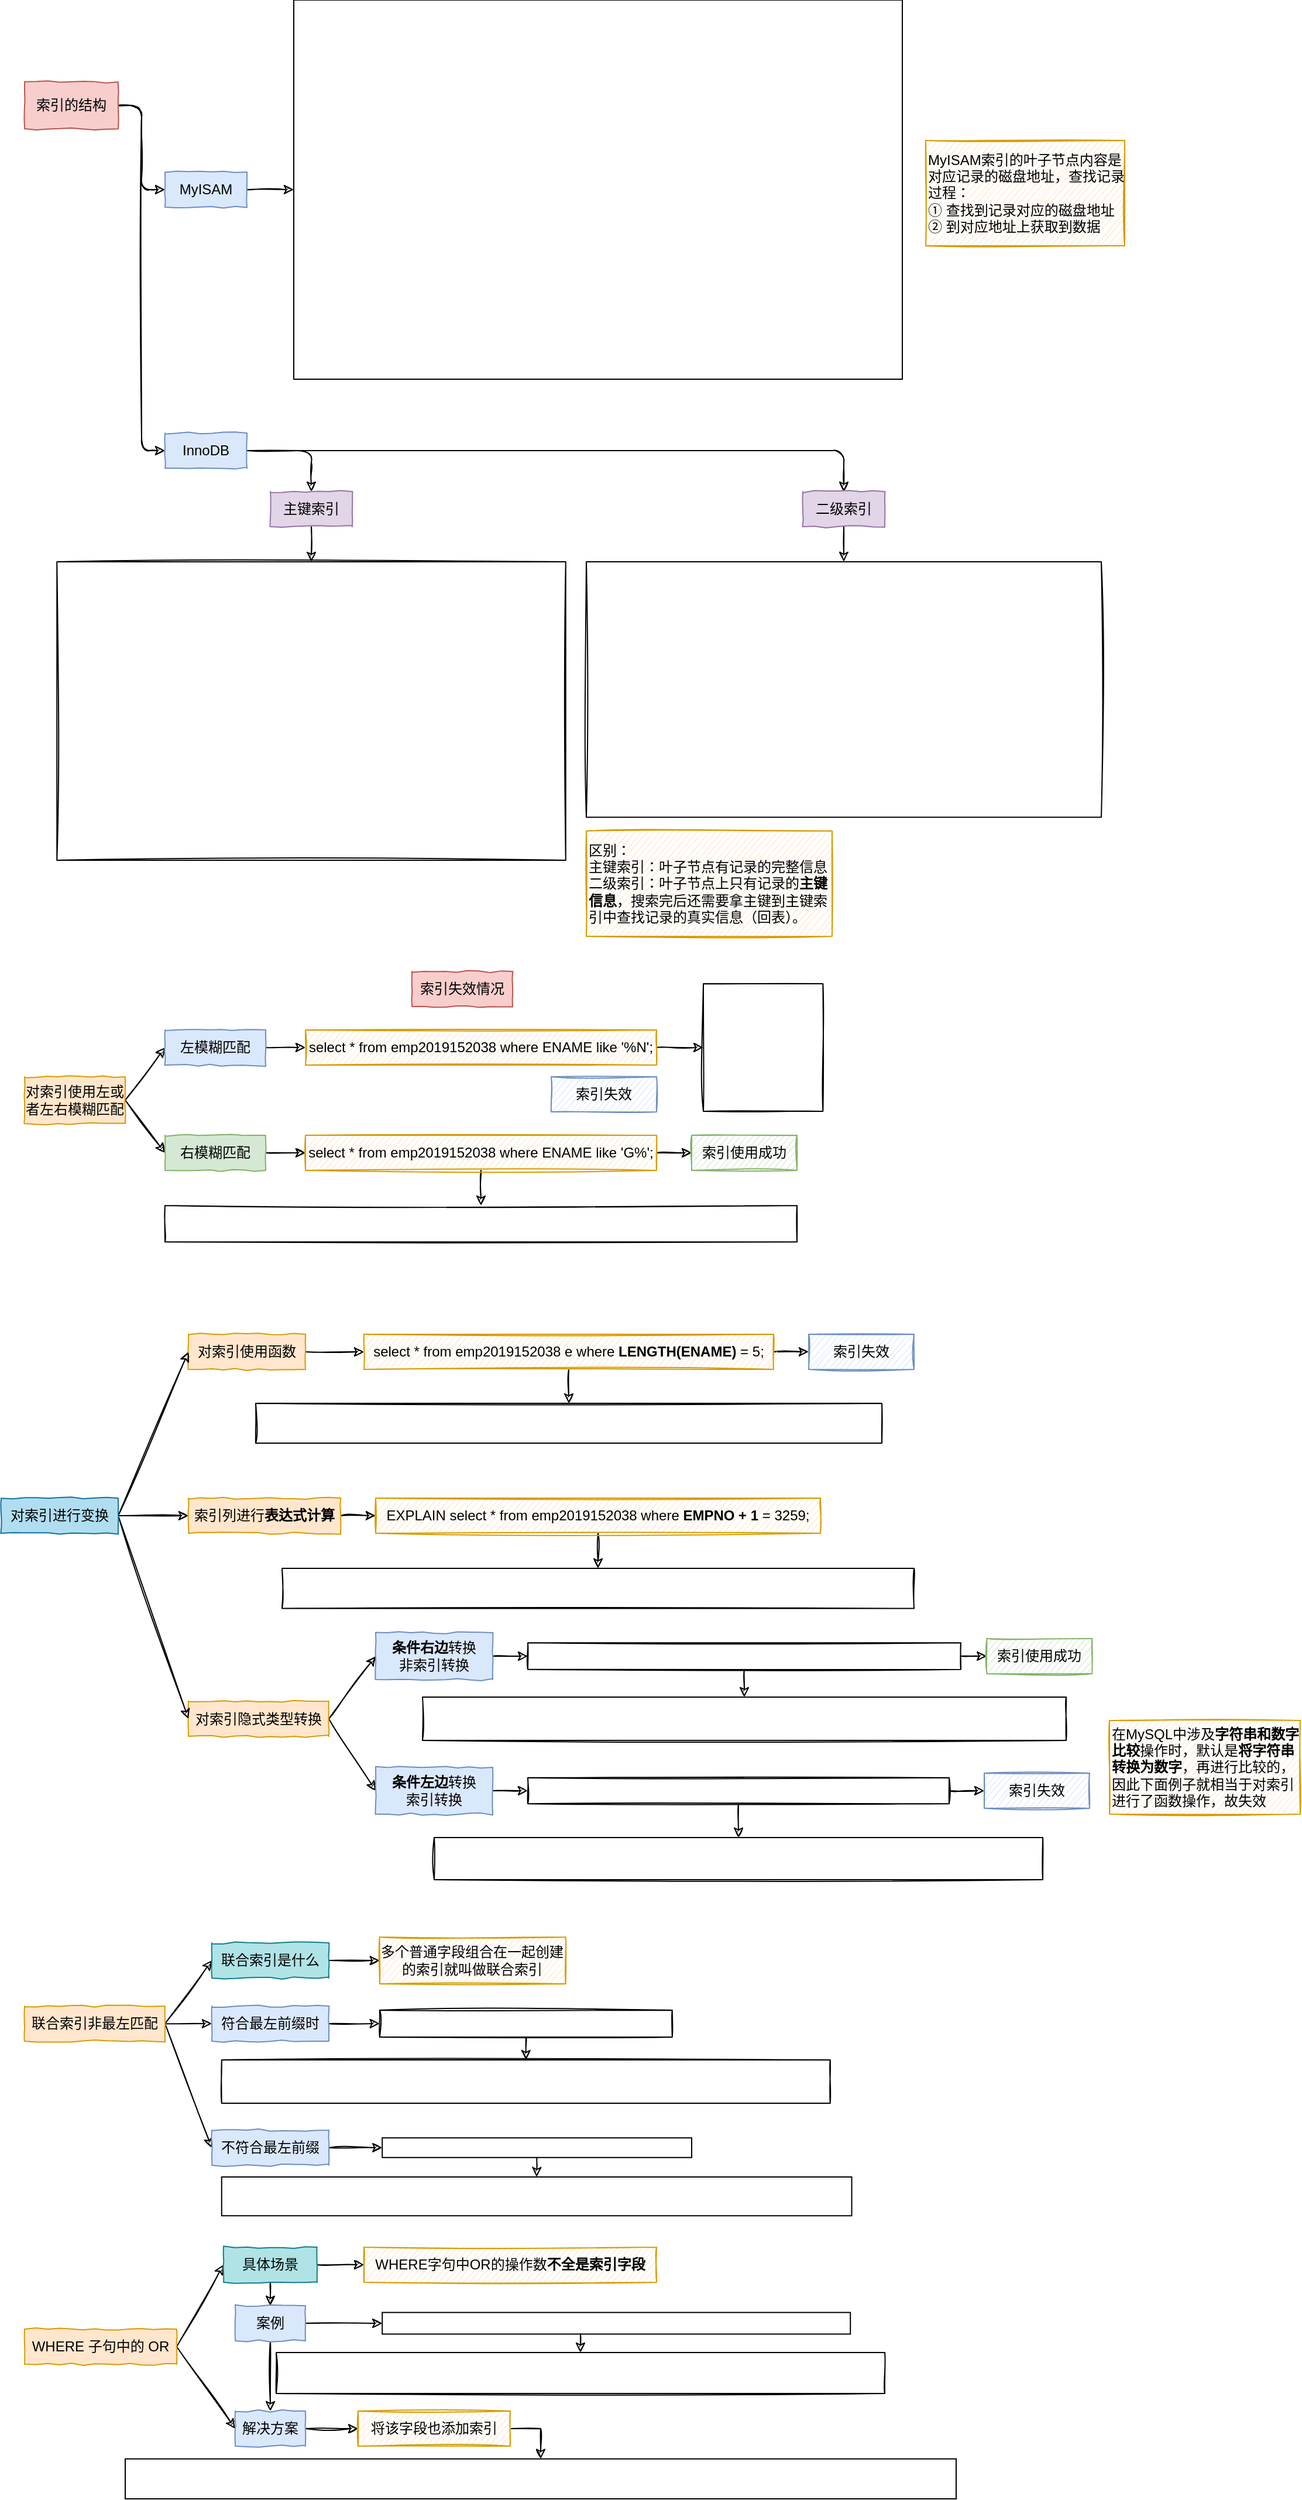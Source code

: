 <mxfile>
    <diagram id="fYTJthxKdRQB13FNtHWM" name="第 1 页">
        <mxGraphModel dx="968" dy="558" grid="1" gridSize="10" guides="1" tooltips="1" connect="1" arrows="1" fold="1" page="1" pageScale="1" pageWidth="827" pageHeight="1169" math="0" shadow="0">
            <root>
                <mxCell id="0"/>
                <mxCell id="1" parent="0"/>
                <mxCell id="6" style="edgeStyle=orthogonalEdgeStyle;html=1;exitX=1;exitY=0.5;exitDx=0;exitDy=0;entryX=0;entryY=0.5;entryDx=0;entryDy=0;sketch=1;" edge="1" parent="1" source="2" target="3">
                    <mxGeometry relative="1" as="geometry"/>
                </mxCell>
                <mxCell id="10" style="edgeStyle=orthogonalEdgeStyle;sketch=1;html=1;exitX=1;exitY=0.5;exitDx=0;exitDy=0;entryX=0;entryY=0.5;entryDx=0;entryDy=0;" edge="1" parent="1" source="2" target="9">
                    <mxGeometry relative="1" as="geometry"/>
                </mxCell>
                <mxCell id="2" value="索引的结构" style="rounded=0;whiteSpace=wrap;html=1;fillColor=#f8cecc;strokeColor=#b85450;comic=1;" vertex="1" parent="1">
                    <mxGeometry x="40" y="80" width="80" height="40" as="geometry"/>
                </mxCell>
                <mxCell id="7" style="edgeStyle=none;sketch=1;html=1;exitX=1;exitY=0.5;exitDx=0;exitDy=0;entryX=0;entryY=0.5;entryDx=0;entryDy=0;" edge="1" parent="1" source="3" target="5">
                    <mxGeometry relative="1" as="geometry"/>
                </mxCell>
                <mxCell id="3" value="MyISAM" style="rounded=0;whiteSpace=wrap;html=1;fillColor=#dae8fc;strokeColor=#6c8ebf;comic=1;" vertex="1" parent="1">
                    <mxGeometry x="160" y="157" width="70" height="30" as="geometry"/>
                </mxCell>
                <mxCell id="5" value="" style="shape=image;imageAspect=0;aspect=fixed;verticalLabelPosition=bottom;verticalAlign=top;comic=1;image=https://codereaper-image-bed.oss-cn-shenzhen.aliyuncs.com/img/f287701eba9bf6f32a2d09b013bb451b.png;imageBorder=default;" vertex="1" parent="1">
                    <mxGeometry x="270" y="10" width="520" height="324" as="geometry"/>
                </mxCell>
                <mxCell id="12" style="edgeStyle=orthogonalEdgeStyle;sketch=1;html=1;exitX=1;exitY=0.5;exitDx=0;exitDy=0;entryX=0.5;entryY=0;entryDx=0;entryDy=0;" edge="1" parent="1" source="9" target="11">
                    <mxGeometry relative="1" as="geometry"/>
                </mxCell>
                <mxCell id="16" style="edgeStyle=orthogonalEdgeStyle;sketch=1;html=1;exitX=1;exitY=0.5;exitDx=0;exitDy=0;entryX=0.5;entryY=0;entryDx=0;entryDy=0;" edge="1" parent="1" source="9" target="15">
                    <mxGeometry relative="1" as="geometry"/>
                </mxCell>
                <mxCell id="9" value="InnoDB" style="rounded=0;whiteSpace=wrap;html=1;fillColor=#dae8fc;strokeColor=#6c8ebf;comic=1;" vertex="1" parent="1">
                    <mxGeometry x="160" y="380" width="70" height="30" as="geometry"/>
                </mxCell>
                <mxCell id="14" style="edgeStyle=orthogonalEdgeStyle;sketch=1;html=1;exitX=0.5;exitY=1;exitDx=0;exitDy=0;entryX=0.5;entryY=0;entryDx=0;entryDy=0;" edge="1" parent="1" source="11" target="13">
                    <mxGeometry relative="1" as="geometry"/>
                </mxCell>
                <mxCell id="11" value="主键索引" style="rounded=0;whiteSpace=wrap;html=1;fillColor=#e1d5e7;strokeColor=#9673a6;comic=1;" vertex="1" parent="1">
                    <mxGeometry x="250" y="430" width="70" height="30" as="geometry"/>
                </mxCell>
                <mxCell id="13" value="" style="shape=image;imageAspect=0;aspect=fixed;verticalLabelPosition=bottom;verticalAlign=top;comic=1;image=https://codereaper-image-bed.oss-cn-shenzhen.aliyuncs.com/img/image-20220818214742130.png;imageBorder=default;sketch=1;" vertex="1" parent="1">
                    <mxGeometry x="67.63" y="490" width="434.75" height="255" as="geometry"/>
                </mxCell>
                <mxCell id="18" style="edgeStyle=orthogonalEdgeStyle;sketch=1;html=1;exitX=0.5;exitY=1;exitDx=0;exitDy=0;entryX=0.5;entryY=0;entryDx=0;entryDy=0;" edge="1" parent="1" source="15" target="17">
                    <mxGeometry relative="1" as="geometry"/>
                </mxCell>
                <mxCell id="15" value="二级索引" style="rounded=0;whiteSpace=wrap;html=1;fillColor=#e1d5e7;strokeColor=#9673a6;comic=1;" vertex="1" parent="1">
                    <mxGeometry x="705" y="430" width="70" height="30" as="geometry"/>
                </mxCell>
                <mxCell id="17" value="" style="shape=image;imageAspect=0;aspect=fixed;verticalLabelPosition=bottom;verticalAlign=top;comic=1;sketch=1;image=https://codereaper-image-bed.oss-cn-shenzhen.aliyuncs.com/img/image-20220818214853692.png;imageBorder=default;" vertex="1" parent="1">
                    <mxGeometry x="520" y="490.0" width="440" height="218.31" as="geometry"/>
                </mxCell>
                <mxCell id="19" value="MyISAM索引的叶子节点内容是对应记录的磁盘地址，查找记录过程：&lt;br&gt;① 查找到记录对应的磁盘地址&lt;br&gt;② 到对应地址上获取到数据" style="rounded=0;whiteSpace=wrap;html=1;fillColor=#ffe6cc;strokeColor=#d79b00;comic=1;align=left;sketch=1;" vertex="1" parent="1">
                    <mxGeometry x="810" y="130" width="170" height="90" as="geometry"/>
                </mxCell>
                <mxCell id="20" value="区别：&lt;br&gt;主键索引：叶子节点有记录的完整信息&lt;br&gt;二级索引：叶子节点上只有记录的&lt;b&gt;主键信息&lt;/b&gt;，搜索完后还需要拿主键到主键索引中查找记录的真实信息（回表）。" style="rounded=0;whiteSpace=wrap;html=1;fillColor=#ffe6cc;strokeColor=#d79b00;comic=1;align=left;sketch=1;" vertex="1" parent="1">
                    <mxGeometry x="520" y="720" width="210" height="90" as="geometry"/>
                </mxCell>
                <mxCell id="21" value="索引失效情况" style="rounded=0;whiteSpace=wrap;html=1;fillColor=#f8cecc;strokeColor=#b85450;comic=1;" vertex="1" parent="1">
                    <mxGeometry x="371" y="840" width="86" height="30" as="geometry"/>
                </mxCell>
                <mxCell id="24" style="sketch=1;html=1;exitX=1;exitY=0.5;exitDx=0;exitDy=0;entryX=0;entryY=0.5;entryDx=0;entryDy=0;" edge="1" parent="1" source="22" target="23">
                    <mxGeometry relative="1" as="geometry"/>
                </mxCell>
                <mxCell id="31" style="edgeStyle=none;sketch=1;html=1;exitX=1;exitY=0.5;exitDx=0;exitDy=0;entryX=0;entryY=0.5;entryDx=0;entryDy=0;" edge="1" parent="1" source="22" target="30">
                    <mxGeometry relative="1" as="geometry"/>
                </mxCell>
                <mxCell id="22" value="对索引使用左或者左右模糊匹配" style="rounded=0;whiteSpace=wrap;html=1;fillColor=#ffe6cc;strokeColor=#d79b00;comic=1;" vertex="1" parent="1">
                    <mxGeometry x="40" y="930" width="86" height="40" as="geometry"/>
                </mxCell>
                <mxCell id="26" style="edgeStyle=none;sketch=1;html=1;exitX=1;exitY=0.5;exitDx=0;exitDy=0;entryX=0;entryY=0.5;entryDx=0;entryDy=0;" edge="1" parent="1" source="23" target="25">
                    <mxGeometry relative="1" as="geometry"/>
                </mxCell>
                <mxCell id="23" value="左模糊匹配" style="rounded=0;whiteSpace=wrap;html=1;fillColor=#dae8fc;strokeColor=#6c8ebf;comic=1;" vertex="1" parent="1">
                    <mxGeometry x="160" y="890" width="86" height="30" as="geometry"/>
                </mxCell>
                <mxCell id="28" style="edgeStyle=none;sketch=1;html=1;exitX=1;exitY=0.5;exitDx=0;exitDy=0;entryX=0;entryY=0.5;entryDx=0;entryDy=0;" edge="1" parent="1" source="25" target="27">
                    <mxGeometry relative="1" as="geometry"/>
                </mxCell>
                <mxCell id="25" value="select * from emp2019152038 where ENAME like '%N';" style="rounded=0;whiteSpace=wrap;html=1;fillColor=#ffe6cc;strokeColor=#d79b00;comic=1;sketch=1;" vertex="1" parent="1">
                    <mxGeometry x="280" y="890" width="300" height="30" as="geometry"/>
                </mxCell>
                <mxCell id="27" value="" style="shape=image;imageAspect=0;aspect=fixed;verticalLabelPosition=bottom;verticalAlign=top;comic=1;sketch=1;image=https://codereaper-image-bed.oss-cn-shenzhen.aliyuncs.com/img/image-20220819001654298.png;imageBorder=default;" vertex="1" parent="1">
                    <mxGeometry x="620" y="850.5" width="102.16" height="109" as="geometry"/>
                </mxCell>
                <mxCell id="29" value="索引失效" style="rounded=0;whiteSpace=wrap;html=1;fillColor=#dae8fc;strokeColor=#6c8ebf;comic=1;sketch=1;" vertex="1" parent="1">
                    <mxGeometry x="490" y="930" width="90" height="30" as="geometry"/>
                </mxCell>
                <mxCell id="33" style="edgeStyle=none;sketch=1;html=1;exitX=1;exitY=0.5;exitDx=0;exitDy=0;entryX=0;entryY=0.5;entryDx=0;entryDy=0;" edge="1" parent="1" source="30" target="32">
                    <mxGeometry relative="1" as="geometry"/>
                </mxCell>
                <mxCell id="30" value="右模糊匹配" style="rounded=0;whiteSpace=wrap;html=1;fillColor=#d5e8d4;strokeColor=#82b366;comic=1;" vertex="1" parent="1">
                    <mxGeometry x="160" y="980" width="86" height="30" as="geometry"/>
                </mxCell>
                <mxCell id="35" style="edgeStyle=none;sketch=1;html=1;exitX=0.5;exitY=1;exitDx=0;exitDy=0;entryX=0.5;entryY=0;entryDx=0;entryDy=0;" edge="1" parent="1" source="32" target="45">
                    <mxGeometry relative="1" as="geometry">
                        <mxPoint x="430" y="1040" as="targetPoint"/>
                    </mxGeometry>
                </mxCell>
                <mxCell id="38" style="edgeStyle=none;sketch=1;html=1;exitX=1;exitY=0.5;exitDx=0;exitDy=0;entryX=0;entryY=0.5;entryDx=0;entryDy=0;" edge="1" parent="1" source="32" target="37">
                    <mxGeometry relative="1" as="geometry"/>
                </mxCell>
                <mxCell id="32" value="select * from emp2019152038 where ENAME like 'G%';" style="rounded=0;whiteSpace=wrap;html=1;fillColor=#ffe6cc;strokeColor=#d79b00;comic=1;sketch=1;" vertex="1" parent="1">
                    <mxGeometry x="280" y="980" width="300" height="30" as="geometry"/>
                </mxCell>
                <mxCell id="37" value="索引使用成功" style="rounded=0;whiteSpace=wrap;html=1;fillColor=#d5e8d4;strokeColor=#82b366;comic=1;sketch=1;" vertex="1" parent="1">
                    <mxGeometry x="610" y="980" width="90" height="30" as="geometry"/>
                </mxCell>
                <mxCell id="41" style="edgeStyle=none;sketch=1;html=1;exitX=1;exitY=0.5;exitDx=0;exitDy=0;entryX=0;entryY=0.5;entryDx=0;entryDy=0;" edge="1" parent="1" source="39" target="40">
                    <mxGeometry relative="1" as="geometry"/>
                </mxCell>
                <mxCell id="39" value="对索引使用函数" style="rounded=0;whiteSpace=wrap;html=1;fillColor=#ffe6cc;strokeColor=#d79b00;comic=1;" vertex="1" parent="1">
                    <mxGeometry x="180" y="1150" width="100" height="30" as="geometry"/>
                </mxCell>
                <mxCell id="43" style="edgeStyle=none;sketch=1;html=1;exitX=0.5;exitY=1;exitDx=0;exitDy=0;entryX=0.5;entryY=0;entryDx=0;entryDy=0;" edge="1" parent="1" source="40" target="42">
                    <mxGeometry relative="1" as="geometry"/>
                </mxCell>
                <mxCell id="47" style="edgeStyle=none;sketch=1;html=1;exitX=1;exitY=0.5;exitDx=0;exitDy=0;entryX=0;entryY=0.5;entryDx=0;entryDy=0;" edge="1" parent="1" source="40" target="46">
                    <mxGeometry relative="1" as="geometry"/>
                </mxCell>
                <mxCell id="40" value="select * from emp2019152038 e where &lt;b&gt;LENGTH(ENAME)&lt;/b&gt; = 5;" style="rounded=0;whiteSpace=wrap;html=1;fillColor=#ffe6cc;strokeColor=#d79b00;comic=1;sketch=1;" vertex="1" parent="1">
                    <mxGeometry x="330" y="1150" width="350" height="30" as="geometry"/>
                </mxCell>
                <mxCell id="42" value="" style="shape=image;imageAspect=0;aspect=fixed;verticalLabelPosition=bottom;verticalAlign=top;comic=0;sketch=1;strokeColor=default;fillColor=none;gradientColor=none;image=https://codereaper-image-bed.oss-cn-shenzhen.aliyuncs.com/img/image-20220819002644404.png;imageBorder=default;" vertex="1" parent="1">
                    <mxGeometry x="237.5" y="1209.05" width="535" height="33.95" as="geometry"/>
                </mxCell>
                <mxCell id="45" value="" style="shape=image;imageAspect=0;aspect=fixed;verticalLabelPosition=bottom;verticalAlign=top;comic=0;sketch=1;strokeColor=default;fillColor=none;gradientColor=none;image=https://codereaper-image-bed.oss-cn-shenzhen.aliyuncs.com/img/image-20220819002809718.png;imageBorder=default;" vertex="1" parent="1">
                    <mxGeometry x="160" y="1040" width="540" height="31.15" as="geometry"/>
                </mxCell>
                <mxCell id="46" value="索引失效" style="rounded=0;whiteSpace=wrap;html=1;fillColor=#dae8fc;strokeColor=#6c8ebf;comic=1;sketch=1;" vertex="1" parent="1">
                    <mxGeometry x="710" y="1150" width="90" height="30" as="geometry"/>
                </mxCell>
                <mxCell id="50" style="edgeStyle=none;sketch=1;html=1;exitX=1;exitY=0.5;exitDx=0;exitDy=0;entryX=0;entryY=0.5;entryDx=0;entryDy=0;" edge="1" parent="1" source="48" target="49">
                    <mxGeometry relative="1" as="geometry"/>
                </mxCell>
                <mxCell id="48" value="索引列进行&lt;b&gt;表达式计算&lt;/b&gt;" style="rounded=0;whiteSpace=wrap;html=1;fillColor=#ffe6cc;strokeColor=#d79b00;comic=1;" vertex="1" parent="1">
                    <mxGeometry x="180" y="1290" width="130" height="30" as="geometry"/>
                </mxCell>
                <mxCell id="52" style="edgeStyle=none;sketch=1;html=1;exitX=0.5;exitY=1;exitDx=0;exitDy=0;entryX=0.5;entryY=0;entryDx=0;entryDy=0;" edge="1" parent="1" source="49" target="51">
                    <mxGeometry relative="1" as="geometry"/>
                </mxCell>
                <mxCell id="49" value="EXPLAIN select * from emp2019152038 where &lt;b&gt;EMPNO + 1&lt;/b&gt; = 3259;" style="rounded=0;whiteSpace=wrap;html=1;fillColor=#ffe6cc;strokeColor=#d79b00;comic=1;sketch=1;" vertex="1" parent="1">
                    <mxGeometry x="340" y="1290" width="380" height="30" as="geometry"/>
                </mxCell>
                <mxCell id="51" value="" style="shape=image;imageAspect=0;aspect=fixed;verticalLabelPosition=bottom;verticalAlign=top;comic=0;sketch=1;strokeColor=default;fillColor=none;gradientColor=none;image=https://codereaper-image-bed.oss-cn-shenzhen.aliyuncs.com/img/image-20220819003230983.png;imageBorder=default;" vertex="1" parent="1">
                    <mxGeometry x="260" y="1350" width="540" height="34.27" as="geometry"/>
                </mxCell>
                <mxCell id="55" style="edgeStyle=none;sketch=1;html=1;exitX=1;exitY=0.5;exitDx=0;exitDy=0;entryX=0;entryY=0.5;entryDx=0;entryDy=0;" edge="1" parent="1" source="53" target="54">
                    <mxGeometry relative="1" as="geometry"/>
                </mxCell>
                <mxCell id="64" style="edgeStyle=none;sketch=1;html=1;exitX=1;exitY=0.5;exitDx=0;exitDy=0;entryX=0;entryY=0.5;entryDx=0;entryDy=0;" edge="1" parent="1" source="53" target="62">
                    <mxGeometry relative="1" as="geometry"/>
                </mxCell>
                <mxCell id="53" value="对索引隐式类型转换" style="rounded=0;whiteSpace=wrap;html=1;fillColor=#ffe6cc;strokeColor=#d79b00;comic=1;" vertex="1" parent="1">
                    <mxGeometry x="180" y="1463.51" width="120" height="30" as="geometry"/>
                </mxCell>
                <mxCell id="57" style="edgeStyle=none;sketch=1;html=1;exitX=1;exitY=0.5;exitDx=0;exitDy=0;entryX=0;entryY=0.5;entryDx=0;entryDy=0;" edge="1" parent="1" source="54" target="56">
                    <mxGeometry relative="1" as="geometry"/>
                </mxCell>
                <mxCell id="54" value="&lt;b&gt;条件右边&lt;/b&gt;转换&lt;br&gt;非索引转换" style="rounded=0;whiteSpace=wrap;html=1;fillColor=#dae8fc;strokeColor=#6c8ebf;comic=1;" vertex="1" parent="1">
                    <mxGeometry x="340" y="1405" width="100" height="40" as="geometry"/>
                </mxCell>
                <mxCell id="59" style="edgeStyle=none;sketch=1;html=1;exitX=1;exitY=0.5;exitDx=0;exitDy=0;entryX=0;entryY=0.5;entryDx=0;entryDy=0;" edge="1" parent="1" source="56" target="58">
                    <mxGeometry relative="1" as="geometry"/>
                </mxCell>
                <mxCell id="61" style="edgeStyle=none;sketch=1;html=1;exitX=0.5;exitY=1;exitDx=0;exitDy=0;entryX=0.5;entryY=0;entryDx=0;entryDy=0;" edge="1" parent="1" source="56" target="60">
                    <mxGeometry relative="1" as="geometry"/>
                </mxCell>
                <mxCell id="56" value="" style="shape=image;imageAspect=0;aspect=fixed;verticalLabelPosition=bottom;verticalAlign=top;comic=0;sketch=1;strokeColor=default;fillColor=none;gradientColor=none;image=https://codereaper-image-bed.oss-cn-shenzhen.aliyuncs.com/img/image-20220819003639160.png;imageBorder=default;" vertex="1" parent="1">
                    <mxGeometry x="470" y="1413.62" width="370" height="22.77" as="geometry"/>
                </mxCell>
                <mxCell id="58" value="索引使用成功" style="rounded=0;whiteSpace=wrap;html=1;fillColor=#d5e8d4;strokeColor=#82b366;comic=1;sketch=1;" vertex="1" parent="1">
                    <mxGeometry x="862.16" y="1410" width="90" height="30" as="geometry"/>
                </mxCell>
                <mxCell id="60" value="" style="shape=image;imageAspect=0;aspect=fixed;verticalLabelPosition=bottom;verticalAlign=top;comic=0;sketch=1;strokeColor=default;fillColor=none;gradientColor=none;image=https://codereaper-image-bed.oss-cn-shenzhen.aliyuncs.com/img/image-20220819003740940.png;imageBorder=default;" vertex="1" parent="1">
                    <mxGeometry x="380" y="1460" width="550" height="37.02" as="geometry"/>
                </mxCell>
                <mxCell id="66" style="edgeStyle=none;sketch=1;html=1;exitX=1;exitY=0.5;exitDx=0;exitDy=0;entryX=0;entryY=0.5;entryDx=0;entryDy=0;" edge="1" parent="1" source="62" target="65">
                    <mxGeometry relative="1" as="geometry"/>
                </mxCell>
                <mxCell id="62" value="&lt;b&gt;条件左边&lt;/b&gt;转换&lt;br&gt;索引转换" style="rounded=0;whiteSpace=wrap;html=1;fillColor=#dae8fc;strokeColor=#6c8ebf;comic=1;" vertex="1" parent="1">
                    <mxGeometry x="340" y="1520" width="100" height="40" as="geometry"/>
                </mxCell>
                <mxCell id="68" style="edgeStyle=none;sketch=1;html=1;exitX=0.5;exitY=1;exitDx=0;exitDy=0;entryX=0.5;entryY=0;entryDx=0;entryDy=0;" edge="1" parent="1" source="65" target="67">
                    <mxGeometry relative="1" as="geometry"/>
                </mxCell>
                <mxCell id="70" style="edgeStyle=none;sketch=1;html=1;exitX=1;exitY=0.5;exitDx=0;exitDy=0;entryX=0;entryY=0.5;entryDx=0;entryDy=0;" edge="1" parent="1" source="65" target="69">
                    <mxGeometry relative="1" as="geometry"/>
                </mxCell>
                <mxCell id="65" value="" style="shape=image;imageAspect=0;aspect=fixed;verticalLabelPosition=bottom;verticalAlign=top;comic=0;sketch=1;strokeColor=default;fillColor=none;gradientColor=none;image=https://codereaper-image-bed.oss-cn-shenzhen.aliyuncs.com/img/image-20220819004207981.png;imageBorder=default;" vertex="1" parent="1">
                    <mxGeometry x="470" y="1528.93" width="360" height="22.15" as="geometry"/>
                </mxCell>
                <mxCell id="67" value="" style="shape=image;imageAspect=0;aspect=fixed;verticalLabelPosition=bottom;verticalAlign=top;comic=0;sketch=1;strokeColor=default;fillColor=none;gradientColor=none;image=https://codereaper-image-bed.oss-cn-shenzhen.aliyuncs.com/img/image-20220819004251549.png;imageBorder=default;" vertex="1" parent="1">
                    <mxGeometry x="390" y="1580" width="520" height="36" as="geometry"/>
                </mxCell>
                <mxCell id="69" value="索引失效" style="rounded=0;whiteSpace=wrap;html=1;fillColor=#dae8fc;strokeColor=#6c8ebf;comic=1;sketch=1;" vertex="1" parent="1">
                    <mxGeometry x="860" y="1525" width="90" height="30" as="geometry"/>
                </mxCell>
                <mxCell id="71" value="在MySQL中涉及&lt;b&gt;字符串和数字比较&lt;/b&gt;操作时，默认是&lt;b&gt;将字符串转换为数字&lt;/b&gt;，再进行比较的，因此下面例子就相当于对索引进行了函数操作，故失效" style="rounded=0;whiteSpace=wrap;html=1;fillColor=#ffe6cc;strokeColor=#d79b00;comic=1;sketch=1;align=left;" vertex="1" parent="1">
                    <mxGeometry x="967" y="1480" width="163" height="80" as="geometry"/>
                </mxCell>
                <mxCell id="77" style="edgeStyle=none;sketch=1;html=1;exitX=1;exitY=0.5;exitDx=0;exitDy=0;entryX=0;entryY=0.5;entryDx=0;entryDy=0;" edge="1" parent="1" source="73" target="74">
                    <mxGeometry relative="1" as="geometry"/>
                </mxCell>
                <mxCell id="79" style="edgeStyle=none;sketch=1;html=1;exitX=1;exitY=0.5;exitDx=0;exitDy=0;entryX=0;entryY=0.5;entryDx=0;entryDy=0;" edge="1" parent="1" source="73" target="78">
                    <mxGeometry relative="1" as="geometry"/>
                </mxCell>
                <mxCell id="85" style="edgeStyle=none;sketch=1;html=1;exitX=1;exitY=0.5;exitDx=0;exitDy=0;entryX=0;entryY=0.5;entryDx=0;entryDy=0;" edge="1" parent="1" source="73" target="84">
                    <mxGeometry relative="1" as="geometry"/>
                </mxCell>
                <mxCell id="73" value="联合索引非最左匹配" style="rounded=0;whiteSpace=wrap;html=1;fillColor=#ffe6cc;strokeColor=#d79b00;comic=1;" vertex="1" parent="1">
                    <mxGeometry x="40" y="1724" width="120" height="30" as="geometry"/>
                </mxCell>
                <mxCell id="76" style="edgeStyle=none;sketch=1;html=1;exitX=1;exitY=0.5;exitDx=0;exitDy=0;entryX=0;entryY=0.5;entryDx=0;entryDy=0;" edge="1" parent="1" source="74" target="75">
                    <mxGeometry relative="1" as="geometry"/>
                </mxCell>
                <mxCell id="74" value="联合索引是什么" style="rounded=0;whiteSpace=wrap;html=1;fillColor=#b0e3e6;strokeColor=#0e8088;comic=1;" vertex="1" parent="1">
                    <mxGeometry x="200" y="1670" width="100" height="30" as="geometry"/>
                </mxCell>
                <mxCell id="75" value="多个普通字段组合在一起创建的索引就叫做联合索引" style="rounded=0;whiteSpace=wrap;html=1;fillColor=#ffe6cc;strokeColor=#d79b00;comic=1;sketch=1;" vertex="1" parent="1">
                    <mxGeometry x="343.38" y="1665" width="159" height="40" as="geometry"/>
                </mxCell>
                <mxCell id="81" style="edgeStyle=none;sketch=1;html=1;exitX=1;exitY=0.5;exitDx=0;exitDy=0;entryX=0;entryY=0.5;entryDx=0;entryDy=0;" edge="1" parent="1" source="78" target="80">
                    <mxGeometry relative="1" as="geometry"/>
                </mxCell>
                <mxCell id="78" value="符合最左前缀时" style="rounded=0;whiteSpace=wrap;html=1;fillColor=#dae8fc;strokeColor=#6c8ebf;comic=1;" vertex="1" parent="1">
                    <mxGeometry x="200" y="1724" width="100" height="30" as="geometry"/>
                </mxCell>
                <mxCell id="83" style="edgeStyle=none;sketch=1;html=1;exitX=0.5;exitY=1;exitDx=0;exitDy=0;entryX=0.5;entryY=0;entryDx=0;entryDy=0;" edge="1" parent="1" source="80" target="82">
                    <mxGeometry relative="1" as="geometry"/>
                </mxCell>
                <mxCell id="80" value="" style="shape=image;imageAspect=0;aspect=fixed;verticalLabelPosition=bottom;verticalAlign=top;comic=0;sketch=1;strokeColor=default;fillColor=none;gradientColor=none;image=https://codereaper-image-bed.oss-cn-shenzhen.aliyuncs.com/img/image-20220819005427441.png;imageBorder=default;" vertex="1" parent="1">
                    <mxGeometry x="343.38" y="1727.56" width="250" height="22.88" as="geometry"/>
                </mxCell>
                <mxCell id="82" value="" style="shape=image;imageAspect=0;aspect=fixed;verticalLabelPosition=bottom;verticalAlign=top;comic=0;sketch=1;strokeColor=default;fillColor=none;gradientColor=none;image=https://codereaper-image-bed.oss-cn-shenzhen.aliyuncs.com/img/image-20220819005508093.png;imageBorder=default;" vertex="1" parent="1">
                    <mxGeometry x="208.38" y="1770" width="520" height="37" as="geometry"/>
                </mxCell>
                <mxCell id="87" style="edgeStyle=none;sketch=1;html=1;exitX=1;exitY=0.5;exitDx=0;exitDy=0;entryX=0;entryY=0.5;entryDx=0;entryDy=0;" edge="1" parent="1" source="84" target="86">
                    <mxGeometry relative="1" as="geometry"/>
                </mxCell>
                <mxCell id="84" value="不符合最左前缀" style="rounded=0;whiteSpace=wrap;html=1;fillColor=#dae8fc;strokeColor=#6c8ebf;comic=1;" vertex="1" parent="1">
                    <mxGeometry x="200" y="1830" width="100" height="30" as="geometry"/>
                </mxCell>
                <mxCell id="89" style="edgeStyle=none;sketch=1;html=1;exitX=0.5;exitY=1;exitDx=0;exitDy=0;entryX=0.5;entryY=0;entryDx=0;entryDy=0;" edge="1" parent="1" source="86" target="88">
                    <mxGeometry relative="1" as="geometry"/>
                </mxCell>
                <mxCell id="86" value="" style="shape=image;imageAspect=0;aspect=fixed;verticalLabelPosition=bottom;verticalAlign=top;comic=0;sketch=0;strokeColor=default;fillColor=none;gradientColor=none;image=https://codereaper-image-bed.oss-cn-shenzhen.aliyuncs.com/img/image-20220819005700125.png;imageBorder=default;" vertex="1" parent="1">
                    <mxGeometry x="345.62" y="1836.6" width="264.38" height="16.79" as="geometry"/>
                </mxCell>
                <mxCell id="88" value="" style="shape=image;imageAspect=0;aspect=fixed;verticalLabelPosition=bottom;verticalAlign=top;comic=0;sketch=0;strokeColor=default;fillColor=none;gradientColor=none;image=https://codereaper-image-bed.oss-cn-shenzhen.aliyuncs.com/img/image-20220819005801687.png;imageBorder=default;" vertex="1" parent="1">
                    <mxGeometry x="208.38" y="1870" width="538.38" height="33.13" as="geometry"/>
                </mxCell>
                <mxCell id="92" style="edgeStyle=none;sketch=1;html=1;exitX=1;exitY=0.5;exitDx=0;exitDy=0;entryX=0;entryY=0.5;entryDx=0;entryDy=0;" edge="1" parent="1" source="90" target="91">
                    <mxGeometry relative="1" as="geometry"/>
                </mxCell>
                <mxCell id="108" style="sketch=1;html=1;exitX=1;exitY=0.5;exitDx=0;exitDy=0;entryX=0;entryY=0.5;entryDx=0;entryDy=0;rounded=0;" edge="1" parent="1" source="90" target="101">
                    <mxGeometry relative="1" as="geometry"/>
                </mxCell>
                <mxCell id="90" value="WHERE 子句中的 OR" style="rounded=0;whiteSpace=wrap;html=1;fillColor=#ffe6cc;strokeColor=#d79b00;comic=1;" vertex="1" parent="1">
                    <mxGeometry x="40" y="2000" width="130" height="30" as="geometry"/>
                </mxCell>
                <mxCell id="94" style="edgeStyle=none;sketch=1;html=1;exitX=1;exitY=0.5;exitDx=0;exitDy=0;entryX=0;entryY=0.5;entryDx=0;entryDy=0;" edge="1" parent="1" source="91" target="93">
                    <mxGeometry relative="1" as="geometry"/>
                </mxCell>
                <mxCell id="96" style="edgeStyle=none;sketch=1;html=1;exitX=0.5;exitY=1;exitDx=0;exitDy=0;entryX=0.5;entryY=0;entryDx=0;entryDy=0;" edge="1" parent="1" source="91" target="95">
                    <mxGeometry relative="1" as="geometry"/>
                </mxCell>
                <mxCell id="91" value="具体场景" style="rounded=0;whiteSpace=wrap;html=1;fillColor=#b0e3e6;strokeColor=#0e8088;comic=1;" vertex="1" parent="1">
                    <mxGeometry x="210" y="1930" width="80" height="30" as="geometry"/>
                </mxCell>
                <mxCell id="93" value="WHERE字句中OR的操作数&lt;b&gt;不全是索引字段&lt;/b&gt;" style="rounded=0;whiteSpace=wrap;html=1;fillColor=#ffe6cc;strokeColor=#d79b00;comic=1;sketch=1;" vertex="1" parent="1">
                    <mxGeometry x="330" y="1930" width="250" height="30" as="geometry"/>
                </mxCell>
                <mxCell id="99" style="edgeStyle=none;sketch=1;html=1;exitX=1;exitY=0.5;exitDx=0;exitDy=0;entryX=0;entryY=0.5;entryDx=0;entryDy=0;" edge="1" parent="1" source="95" target="107">
                    <mxGeometry relative="1" as="geometry">
                        <mxPoint x="311.25" y="1995.005" as="targetPoint"/>
                    </mxGeometry>
                </mxCell>
                <mxCell id="102" style="edgeStyle=none;sketch=1;html=1;exitX=0.5;exitY=1;exitDx=0;exitDy=0;entryX=0.5;entryY=0;entryDx=0;entryDy=0;" edge="1" parent="1" source="95" target="101">
                    <mxGeometry relative="1" as="geometry"/>
                </mxCell>
                <mxCell id="95" value="案例" style="rounded=0;whiteSpace=wrap;html=1;fillColor=#dae8fc;strokeColor=#6c8ebf;comic=1;" vertex="1" parent="1">
                    <mxGeometry x="220" y="1980" width="60" height="30" as="geometry"/>
                </mxCell>
                <mxCell id="97" value="" style="shape=image;imageAspect=0;aspect=fixed;verticalLabelPosition=bottom;verticalAlign=top;comic=0;sketch=1;strokeColor=default;fillColor=none;gradientColor=none;image=https://codereaper-image-bed.oss-cn-shenzhen.aliyuncs.com/img/image-20220819010532605.png;imageBorder=default;" vertex="1" parent="1">
                    <mxGeometry x="255" y="2020" width="520" height="35" as="geometry"/>
                </mxCell>
                <mxCell id="100" style="edgeStyle=none;sketch=1;html=1;exitX=0.5;exitY=1;exitDx=0;exitDy=0;entryX=0.5;entryY=0;entryDx=0;entryDy=0;" edge="1" parent="1" target="97">
                    <mxGeometry relative="1" as="geometry">
                        <mxPoint x="515" y="2004.02" as="sourcePoint"/>
                    </mxGeometry>
                </mxCell>
                <mxCell id="104" style="edgeStyle=none;sketch=1;html=1;exitX=1;exitY=0.5;exitDx=0;exitDy=0;entryX=0;entryY=0.5;entryDx=0;entryDy=0;" edge="1" parent="1" source="101" target="103">
                    <mxGeometry relative="1" as="geometry"/>
                </mxCell>
                <mxCell id="101" value="解决方案" style="rounded=0;whiteSpace=wrap;html=1;fillColor=#dae8fc;strokeColor=#6c8ebf;comic=1;" vertex="1" parent="1">
                    <mxGeometry x="220" y="2070" width="60" height="30" as="geometry"/>
                </mxCell>
                <mxCell id="106" style="edgeStyle=orthogonalEdgeStyle;sketch=1;html=1;exitX=1;exitY=0.5;exitDx=0;exitDy=0;entryX=0.5;entryY=0;entryDx=0;entryDy=0;rounded=0;" edge="1" parent="1" source="103" target="105">
                    <mxGeometry relative="1" as="geometry"/>
                </mxCell>
                <mxCell id="103" value="将该字段也添加索引" style="rounded=0;whiteSpace=wrap;html=1;fillColor=#ffe6cc;strokeColor=#d79b00;comic=1;sketch=1;" vertex="1" parent="1">
                    <mxGeometry x="325" y="2070" width="130" height="30" as="geometry"/>
                </mxCell>
                <mxCell id="105" value="" style="shape=image;imageAspect=0;aspect=fixed;verticalLabelPosition=bottom;verticalAlign=top;comic=0;sketch=0;strokeColor=default;fillColor=none;gradientColor=none;image=https://codereaper-image-bed.oss-cn-shenzhen.aliyuncs.com/img/image-20220819010917218.png;imageBorder=default;" vertex="1" parent="1">
                    <mxGeometry x="126" y="2110.87" width="710" height="34.13" as="geometry"/>
                </mxCell>
                <mxCell id="107" value="" style="shape=image;imageAspect=0;aspect=fixed;verticalLabelPosition=bottom;verticalAlign=top;comic=0;sketch=0;strokeColor=default;fillColor=none;gradientColor=none;image=https://codereaper-image-bed.oss-cn-shenzhen.aliyuncs.com/img/image-20220819011002333.png;imageBorder=default;" vertex="1" parent="1">
                    <mxGeometry x="345.62" y="1985.77" width="400" height="18.46" as="geometry"/>
                </mxCell>
                <mxCell id="110" style="edgeStyle=none;rounded=0;sketch=1;html=1;exitX=1;exitY=0.5;exitDx=0;exitDy=0;entryX=0;entryY=0.5;entryDx=0;entryDy=0;" edge="1" parent="1" source="109" target="39">
                    <mxGeometry relative="1" as="geometry"/>
                </mxCell>
                <mxCell id="111" style="edgeStyle=none;rounded=0;sketch=1;html=1;exitX=1;exitY=0.5;exitDx=0;exitDy=0;entryX=0;entryY=0.5;entryDx=0;entryDy=0;" edge="1" parent="1" source="109" target="48">
                    <mxGeometry relative="1" as="geometry"/>
                </mxCell>
                <mxCell id="112" style="edgeStyle=none;rounded=0;sketch=1;html=1;exitX=1;exitY=0.5;exitDx=0;exitDy=0;entryX=0;entryY=0.5;entryDx=0;entryDy=0;" edge="1" parent="1" source="109" target="53">
                    <mxGeometry relative="1" as="geometry"/>
                </mxCell>
                <mxCell id="109" value="对索引进行变换" style="rounded=0;whiteSpace=wrap;html=1;fillColor=#b1ddf0;strokeColor=#10739e;comic=1;" vertex="1" parent="1">
                    <mxGeometry x="20" y="1290" width="100" height="30" as="geometry"/>
                </mxCell>
            </root>
        </mxGraphModel>
    </diagram>
</mxfile>